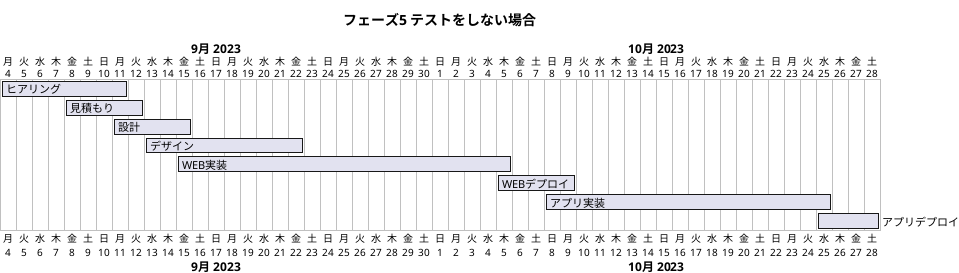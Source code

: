 @startgantt phase05_no_test
language ja
title フェーズ5 テストをしない場合

Project starts 2023-09-04
[ヒアリング] starts 2023-09-04 and ends 2023-09-11
[見積もり] starts 2023-09-08 and ends 2023-09-12
[設計] starts 2023-09-11 and ends 2023-09-15
[デザイン] starts 2023-09-13 and ends 2023-09-22
[WEB実装] starts 2023-09-15 and ends 2023-10-05
[WEBデプロイ] starts 2023-10-05 and ends 2023-10-09
[アプリ実装] starts 2023-10-08 and ends 2023-10-25
[アプリデプロイ] starts 2023-10-25 and ends 2023-10-28
@endgantt
